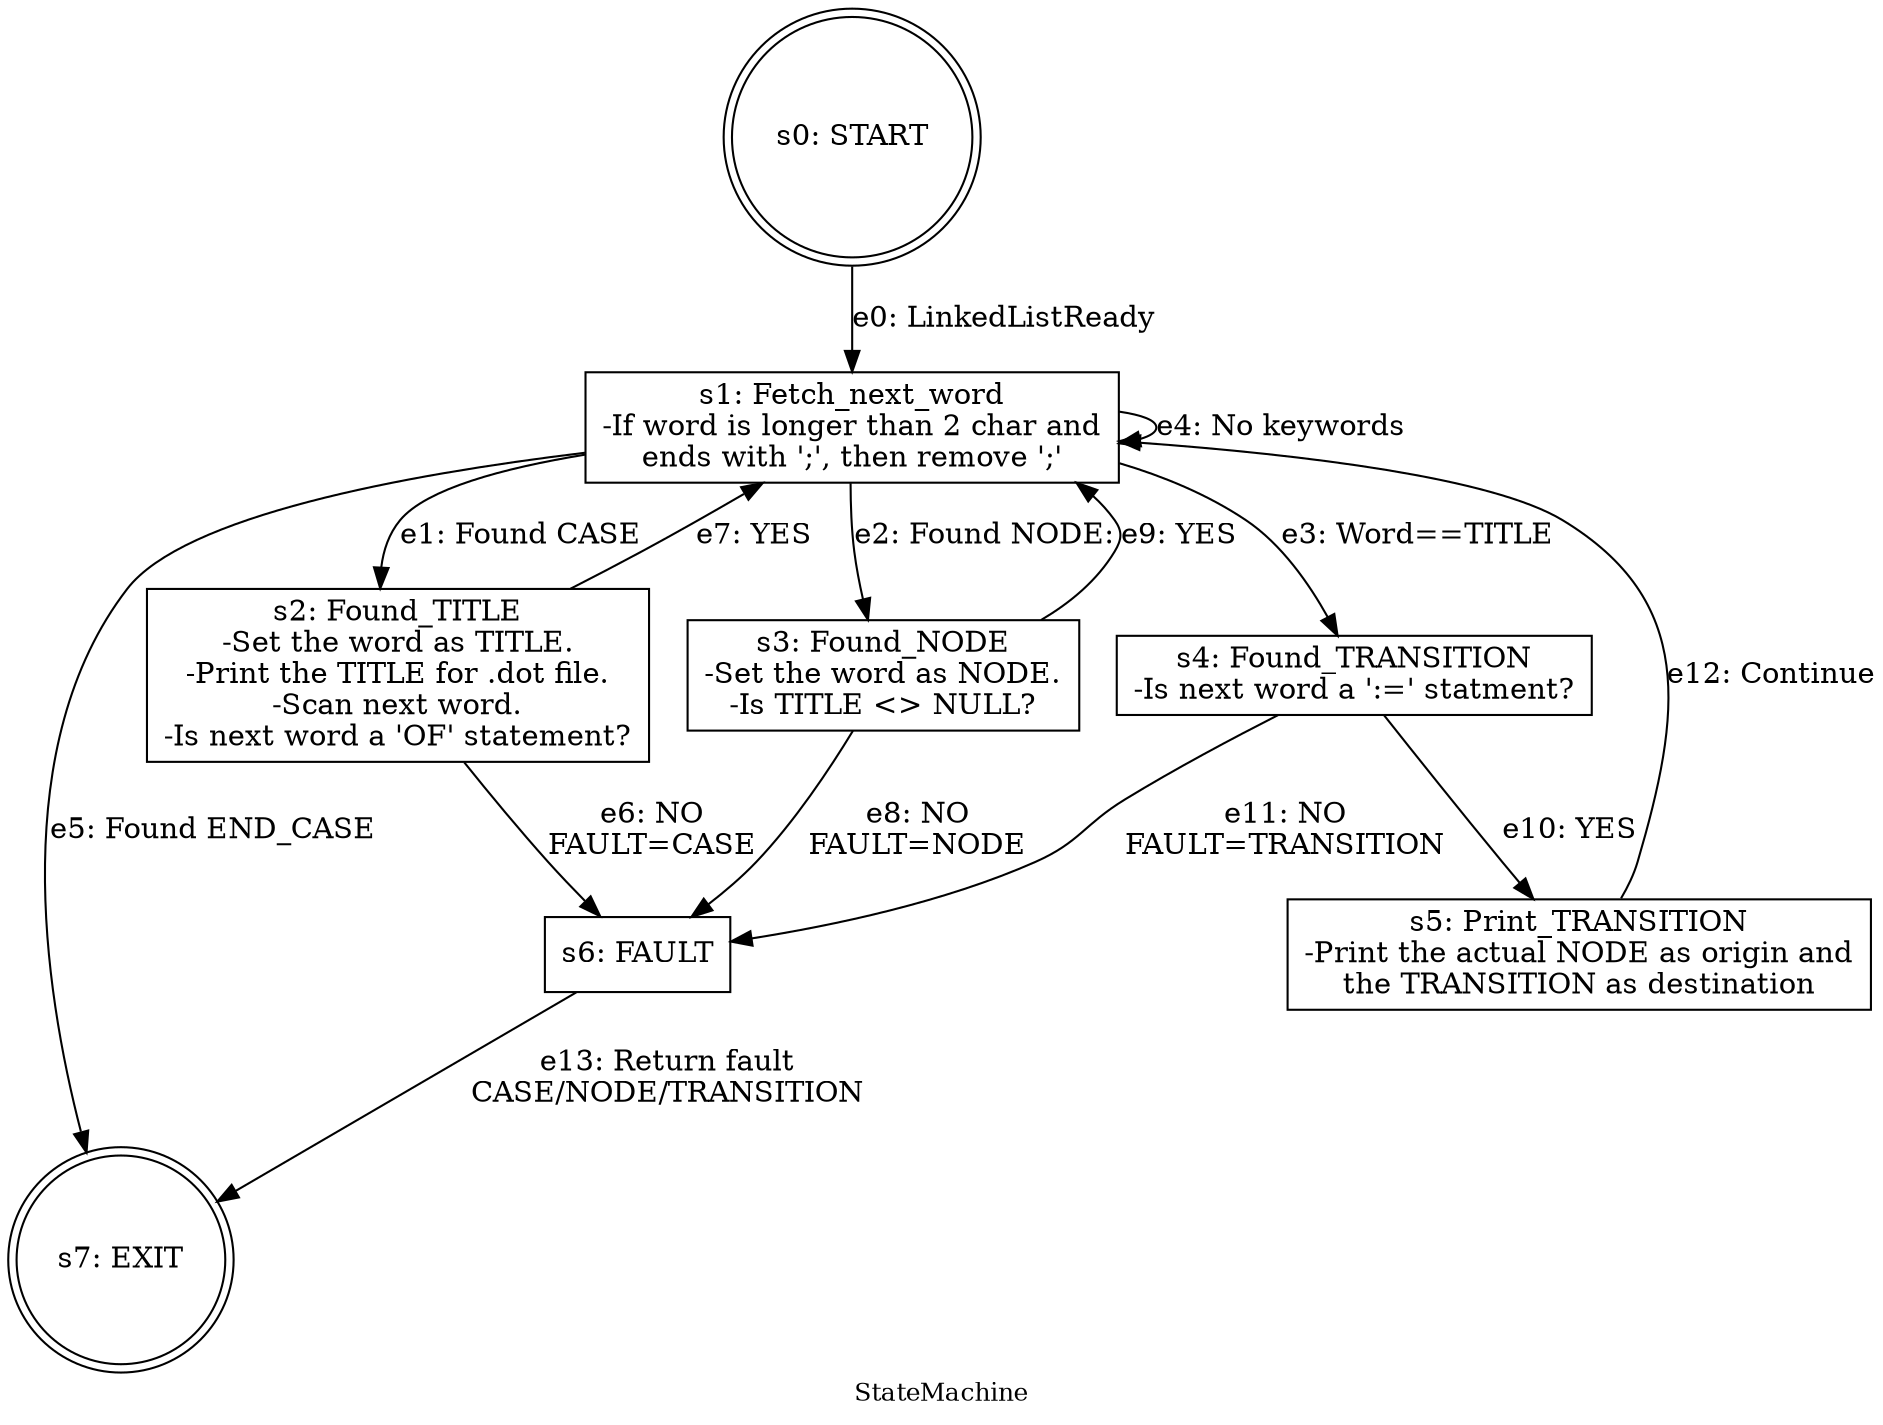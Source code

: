 digraph finite_state_machine {
	label="StateMachine";
	fontsize=12;
	size="200"
	node [shape = doublecircle]; Start Exit;
	node [shape = box];
	//rankdir=LR;
	//splines="ortho";
	//layout=sfdp;
	//k=1;
	//len=3;

	//VERTEX-STATES
	Start[label = "s0: START"];
	Fetch_next_word[label = "s1: Fetch_next_word\n-If word is longer than 2 char and\nends with ';', then remove ';'"];
	Found_TITLE[label = "s2: Found_TITLE\n-Set the word as TITLE.\n-Print the TITLE for .dot file.\n-Scan next word.\n-Is next word a 'OF' statement?"];
	Found_NODE[label = "s3: Found_NODE\n-Set the word as NODE.\n-Is TITLE <> NULL?"];
	Found_TRANSITION[label = "s4: Found_TRANSITION\n-Is next word a ':=' statment?"];
	Print_TRANSITION[label = "s5: Print_TRANSITION\n-Print the actual NODE as origin and\nthe TRANSITION as destination"];
	Fault[label = "s6: FAULT"];
	Exit[label = "s7: EXIT"];

	//EDGE
	Start -> Fetch_next_word
	[ label = "e0: LinkedListReady" ];

	Fetch_next_word -> Found_TITLE
	[ label = "e1: Found CASE" ];

	Fetch_next_word	-> Found_NODE
	[ label = "e2: Found NODE:" ];

	Fetch_next_word -> Found_TRANSITION
	[ label = "e3: Word==TITLE" ];

	Fetch_next_word -> Fetch_next_word
	[ label = "e4: No keywords" ];

	Fetch_next_word	-> Exit
	[ label = "e5: Found END_CASE" ];

	Found_TITLE -> Fault
	[ label = "e6: NO\nFAULT=CASE" ]; //found CASE but not OF

	Found_TITLE -> Fetch_next_word
	[ label = "e7: YES" ];

	Found_NODE -> Fault
	[ label = "e8: NO\nFAULT=NODE" ]; //found NODE before TITILE

	Found_NODE -> Fetch_next_word
	[ label = "e9: YES" ];

	Found_TRANSITION -> Print_TRANSITION
	[ label = "e10: YES" ];

	Found_TRANSITION -> Fault
	[ label = "e11: NO\nFAULT=TRANSITION" ]; //found a word == TITLE, but no assignment after that

	Print_TRANSITION -> Fetch_next_word
	[ label = "e12: Continue" ];

	Fault -> Exit
	[ label = "e13: Return fault\nCASE/NODE/TRANSITION" ];
}

